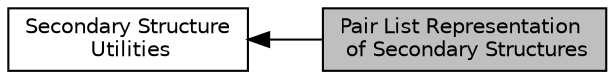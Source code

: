 digraph "Pair List Representation of Secondary Structures"
{
  bgcolor="transparent";
  edge [fontname="Helvetica",fontsize="10",labelfontname="Helvetica",labelfontsize="10"];
  node [fontname="Helvetica",fontsize="10",shape=box];
  rankdir=LR;
  Node0 [label="Pair List Representation\l of Secondary Structures",height=0.2,width=0.4,color="black", fillcolor="grey75", style="filled", fontcolor="black",tooltip=" "];
  Node1 [label="Secondary Structure\l Utilities",height=0.2,width=0.4,color="black",URL="$group__struct__utils.html",tooltip="Functions to create, parse, convert, manipulate, and compare secondary structure representations."];
  Node1->Node0 [shape=plaintext, dir="back", style="solid"];
}
